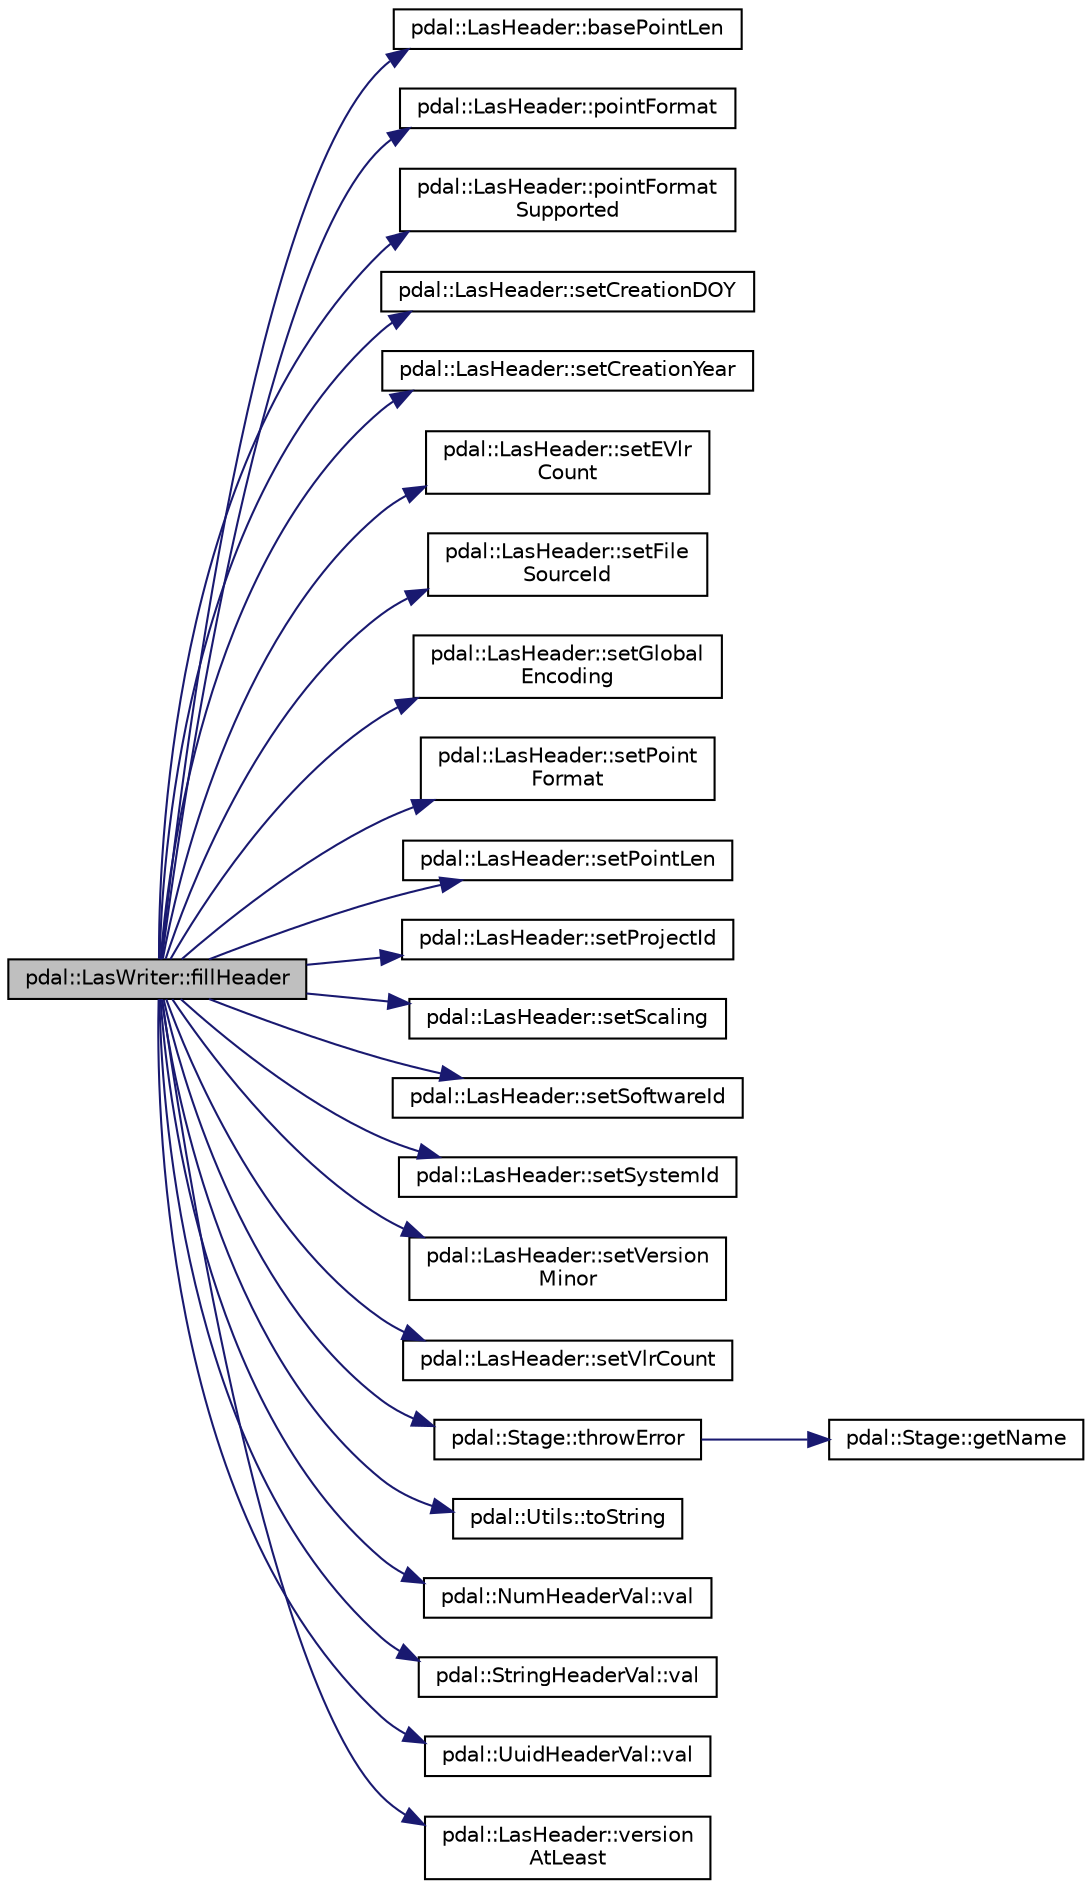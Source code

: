 digraph "pdal::LasWriter::fillHeader"
{
  edge [fontname="Helvetica",fontsize="10",labelfontname="Helvetica",labelfontsize="10"];
  node [fontname="Helvetica",fontsize="10",shape=record];
  rankdir="LR";
  Node1 [label="pdal::LasWriter::fillHeader",height=0.2,width=0.4,color="black", fillcolor="grey75", style="filled", fontcolor="black"];
  Node1 -> Node2 [color="midnightblue",fontsize="10",style="solid",fontname="Helvetica"];
  Node2 [label="pdal::LasHeader::basePointLen",height=0.2,width=0.4,color="black", fillcolor="white", style="filled",URL="$classpdal_1_1LasHeader.html#a31cfd73c26a403f1541eaaa9877cdc26"];
  Node1 -> Node3 [color="midnightblue",fontsize="10",style="solid",fontname="Helvetica"];
  Node3 [label="pdal::LasHeader::pointFormat",height=0.2,width=0.4,color="black", fillcolor="white", style="filled",URL="$classpdal_1_1LasHeader.html#a6fd77c7bd324ad8ea97eb427baa7b0e1",tooltip="Get identifier of point data (record) format. "];
  Node1 -> Node4 [color="midnightblue",fontsize="10",style="solid",fontname="Helvetica"];
  Node4 [label="pdal::LasHeader::pointFormat\lSupported",height=0.2,width=0.4,color="black", fillcolor="white", style="filled",URL="$classpdal_1_1LasHeader.html#abaab812fb92a6ab006ca830d165ff45e"];
  Node1 -> Node5 [color="midnightblue",fontsize="10",style="solid",fontname="Helvetica"];
  Node5 [label="pdal::LasHeader::setCreationDOY",height=0.2,width=0.4,color="black", fillcolor="white", style="filled",URL="$classpdal_1_1LasHeader.html#a1c674bdb71df0963a42a38c5715144c5"];
  Node1 -> Node6 [color="midnightblue",fontsize="10",style="solid",fontname="Helvetica"];
  Node6 [label="pdal::LasHeader::setCreationYear",height=0.2,width=0.4,color="black", fillcolor="white", style="filled",URL="$classpdal_1_1LasHeader.html#afa620908cfd2fd2d34ff58fe7c4c28d5"];
  Node1 -> Node7 [color="midnightblue",fontsize="10",style="solid",fontname="Helvetica"];
  Node7 [label="pdal::LasHeader::setEVlr\lCount",height=0.2,width=0.4,color="black", fillcolor="white", style="filled",URL="$classpdal_1_1LasHeader.html#a7b5a4399a9d2249b1624edefe599443a"];
  Node1 -> Node8 [color="midnightblue",fontsize="10",style="solid",fontname="Helvetica"];
  Node8 [label="pdal::LasHeader::setFile\lSourceId",height=0.2,width=0.4,color="black", fillcolor="white", style="filled",URL="$classpdal_1_1LasHeader.html#a0db0babbdab94688561915440fc18484"];
  Node1 -> Node9 [color="midnightblue",fontsize="10",style="solid",fontname="Helvetica"];
  Node9 [label="pdal::LasHeader::setGlobal\lEncoding",height=0.2,width=0.4,color="black", fillcolor="white", style="filled",URL="$classpdal_1_1LasHeader.html#a06c6788801731418dfda784586373571"];
  Node1 -> Node10 [color="midnightblue",fontsize="10",style="solid",fontname="Helvetica"];
  Node10 [label="pdal::LasHeader::setPoint\lFormat",height=0.2,width=0.4,color="black", fillcolor="white", style="filled",URL="$classpdal_1_1LasHeader.html#aef1b5b23287525cbd4248e7b000ea89d"];
  Node1 -> Node11 [color="midnightblue",fontsize="10",style="solid",fontname="Helvetica"];
  Node11 [label="pdal::LasHeader::setPointLen",height=0.2,width=0.4,color="black", fillcolor="white", style="filled",URL="$classpdal_1_1LasHeader.html#a545b72d09d82a05c0d775671daff75f2"];
  Node1 -> Node12 [color="midnightblue",fontsize="10",style="solid",fontname="Helvetica"];
  Node12 [label="pdal::LasHeader::setProjectId",height=0.2,width=0.4,color="black", fillcolor="white", style="filled",URL="$classpdal_1_1LasHeader.html#a10f4741f675a926b23ea5a18a0ff4aca",tooltip="Set project identifier. "];
  Node1 -> Node13 [color="midnightblue",fontsize="10",style="solid",fontname="Helvetica"];
  Node13 [label="pdal::LasHeader::setScaling",height=0.2,width=0.4,color="black", fillcolor="white", style="filled",URL="$classpdal_1_1LasHeader.html#a6d0b0128ad19d22ad0592d0cd2a04bc5",tooltip="Set values of scale/offset factor for X, Y and Z coordinates. "];
  Node1 -> Node14 [color="midnightblue",fontsize="10",style="solid",fontname="Helvetica"];
  Node14 [label="pdal::LasHeader::setSoftwareId",height=0.2,width=0.4,color="black", fillcolor="white", style="filled",URL="$classpdal_1_1LasHeader.html#ab18aee61f424b7122f7b92201e0cb436"];
  Node1 -> Node15 [color="midnightblue",fontsize="10",style="solid",fontname="Helvetica"];
  Node15 [label="pdal::LasHeader::setSystemId",height=0.2,width=0.4,color="black", fillcolor="white", style="filled",URL="$classpdal_1_1LasHeader.html#a7bf5007d32d5592c0b9279e8932c8cd3"];
  Node1 -> Node16 [color="midnightblue",fontsize="10",style="solid",fontname="Helvetica"];
  Node16 [label="pdal::LasHeader::setVersion\lMinor",height=0.2,width=0.4,color="black", fillcolor="white", style="filled",URL="$classpdal_1_1LasHeader.html#aa5910ca7ffa2acad58db9a1c90431028"];
  Node1 -> Node17 [color="midnightblue",fontsize="10",style="solid",fontname="Helvetica"];
  Node17 [label="pdal::LasHeader::setVlrCount",height=0.2,width=0.4,color="black", fillcolor="white", style="filled",URL="$classpdal_1_1LasHeader.html#a4522f8834cd88e88733c1aca7e5a81d9"];
  Node1 -> Node18 [color="midnightblue",fontsize="10",style="solid",fontname="Helvetica"];
  Node18 [label="pdal::Stage::throwError",height=0.2,width=0.4,color="black", fillcolor="white", style="filled",URL="$classpdal_1_1Stage.html#abdbd1176da12dfd882d931a43290797f"];
  Node18 -> Node19 [color="midnightblue",fontsize="10",style="solid",fontname="Helvetica"];
  Node19 [label="pdal::Stage::getName",height=0.2,width=0.4,color="black", fillcolor="white", style="filled",URL="$classpdal_1_1Stage.html#a6c81d6fbbac17ebe4cd63806916cc750"];
  Node1 -> Node20 [color="midnightblue",fontsize="10",style="solid",fontname="Helvetica"];
  Node20 [label="pdal::Utils::toString",height=0.2,width=0.4,color="black", fillcolor="white", style="filled",URL="$namespacepdal_1_1Utils.html#a19dbb0a5ce84b6f60fea55cd54e674cf"];
  Node1 -> Node21 [color="midnightblue",fontsize="10",style="solid",fontname="Helvetica"];
  Node21 [label="pdal::NumHeaderVal::val",height=0.2,width=0.4,color="black", fillcolor="white", style="filled",URL="$classpdal_1_1NumHeaderVal.html#a392322a67e034a52efabc36dd4888ce5"];
  Node1 -> Node22 [color="midnightblue",fontsize="10",style="solid",fontname="Helvetica"];
  Node22 [label="pdal::StringHeaderVal::val",height=0.2,width=0.4,color="black", fillcolor="white", style="filled",URL="$classpdal_1_1StringHeaderVal.html#a738a70272eae4406bd3a3a0a8f473506"];
  Node1 -> Node23 [color="midnightblue",fontsize="10",style="solid",fontname="Helvetica"];
  Node23 [label="pdal::UuidHeaderVal::val",height=0.2,width=0.4,color="black", fillcolor="white", style="filled",URL="$classpdal_1_1UuidHeaderVal.html#ade3b7ecb355032496e267bf73ff25814"];
  Node1 -> Node24 [color="midnightblue",fontsize="10",style="solid",fontname="Helvetica"];
  Node24 [label="pdal::LasHeader::version\lAtLeast",height=0.2,width=0.4,color="black", fillcolor="white", style="filled",URL="$classpdal_1_1LasHeader.html#ace5a26c0b9358ad59ab8b5ae629ffb3f"];
}
